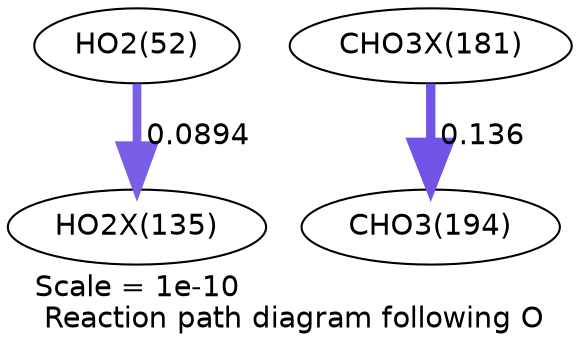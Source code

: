 digraph reaction_paths {
center=1;
s21 -> s51[fontname="Helvetica", penwidth=4.18, arrowsize=2.09, color="0.7, 0.589, 0.9"
, label=" 0.0894"];
s57 -> s29[fontname="Helvetica", penwidth=4.49, arrowsize=2.25, color="0.7, 0.636, 0.9"
, label=" 0.136"];
s21 [ fontname="Helvetica", label="HO2(52)"];
s29 [ fontname="Helvetica", label="CHO3(194)"];
s51 [ fontname="Helvetica", label="HO2X(135)"];
s57 [ fontname="Helvetica", label="CHO3X(181)"];
 label = "Scale = 1e-10\l Reaction path diagram following O";
 fontname = "Helvetica";
}

